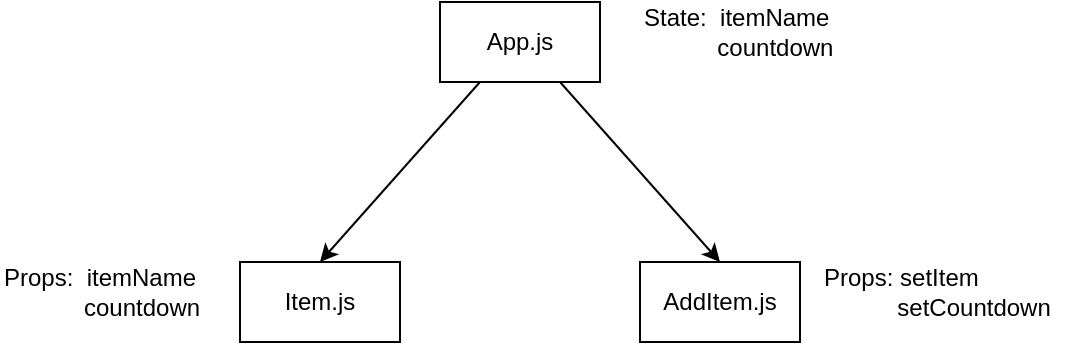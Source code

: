 <mxfile>
    <diagram id="omq8G8xOQLt8XkFSWIIq" name="Page-1">
        <mxGraphModel dx="566" dy="286" grid="1" gridSize="10" guides="1" tooltips="1" connect="1" arrows="1" fold="1" page="1" pageScale="1" pageWidth="827" pageHeight="1169" math="0" shadow="0">
            <root>
                <mxCell id="0"/>
                <mxCell id="1" parent="0"/>
                <mxCell id="5" style="edgeStyle=none;html=1;exitX=0.75;exitY=1;exitDx=0;exitDy=0;entryX=0.5;entryY=0;entryDx=0;entryDy=0;" parent="1" source="2" target="3" edge="1">
                    <mxGeometry relative="1" as="geometry"/>
                </mxCell>
                <mxCell id="6" style="edgeStyle=none;html=1;exitX=0.25;exitY=1;exitDx=0;exitDy=0;entryX=0.5;entryY=0;entryDx=0;entryDy=0;" parent="1" source="2" target="4" edge="1">
                    <mxGeometry relative="1" as="geometry"/>
                </mxCell>
                <mxCell id="2" value="App.js&lt;br&gt;" style="rounded=0;whiteSpace=wrap;html=1;" parent="1" vertex="1">
                    <mxGeometry x="240" y="40" width="80" height="40" as="geometry"/>
                </mxCell>
                <mxCell id="3" value="AddItem.js" style="rounded=0;whiteSpace=wrap;html=1;" parent="1" vertex="1">
                    <mxGeometry x="340" y="170" width="80" height="40" as="geometry"/>
                </mxCell>
                <mxCell id="4" value="Item.js" style="rounded=0;whiteSpace=wrap;html=1;" parent="1" vertex="1">
                    <mxGeometry x="140" y="170" width="80" height="40" as="geometry"/>
                </mxCell>
                <mxCell id="7" value="State:&amp;nbsp; itemName&lt;br&gt;&lt;span style=&quot;white-space: pre;&quot;&gt;&#9;&lt;/span&gt;&amp;nbsp; &amp;nbsp;countdown&amp;nbsp;" style="text;html=1;strokeColor=none;fillColor=none;align=left;verticalAlign=middle;whiteSpace=wrap;rounded=0;" parent="1" vertex="1">
                    <mxGeometry x="340" y="40" width="140" height="30" as="geometry"/>
                </mxCell>
                <mxCell id="8" value="Props: setItem&lt;br&gt;&lt;span style=&quot;white-space: pre;&quot;&gt;&#9;&lt;/span&gt;&amp;nbsp; &amp;nbsp;setCountdown" style="text;html=1;strokeColor=none;fillColor=none;align=left;verticalAlign=middle;whiteSpace=wrap;rounded=0;" parent="1" vertex="1">
                    <mxGeometry x="430" y="170" width="130" height="30" as="geometry"/>
                </mxCell>
                <mxCell id="9" value="Props:&amp;nbsp; itemName&lt;br&gt;&lt;span style=&quot;white-space: pre;&quot;&gt;&#9;&lt;/span&gt;&amp;nbsp; &amp;nbsp; countdown" style="text;html=1;strokeColor=none;fillColor=none;align=left;verticalAlign=middle;whiteSpace=wrap;rounded=0;" parent="1" vertex="1">
                    <mxGeometry x="20" y="170" width="110" height="30" as="geometry"/>
                </mxCell>
            </root>
        </mxGraphModel>
    </diagram>
</mxfile>